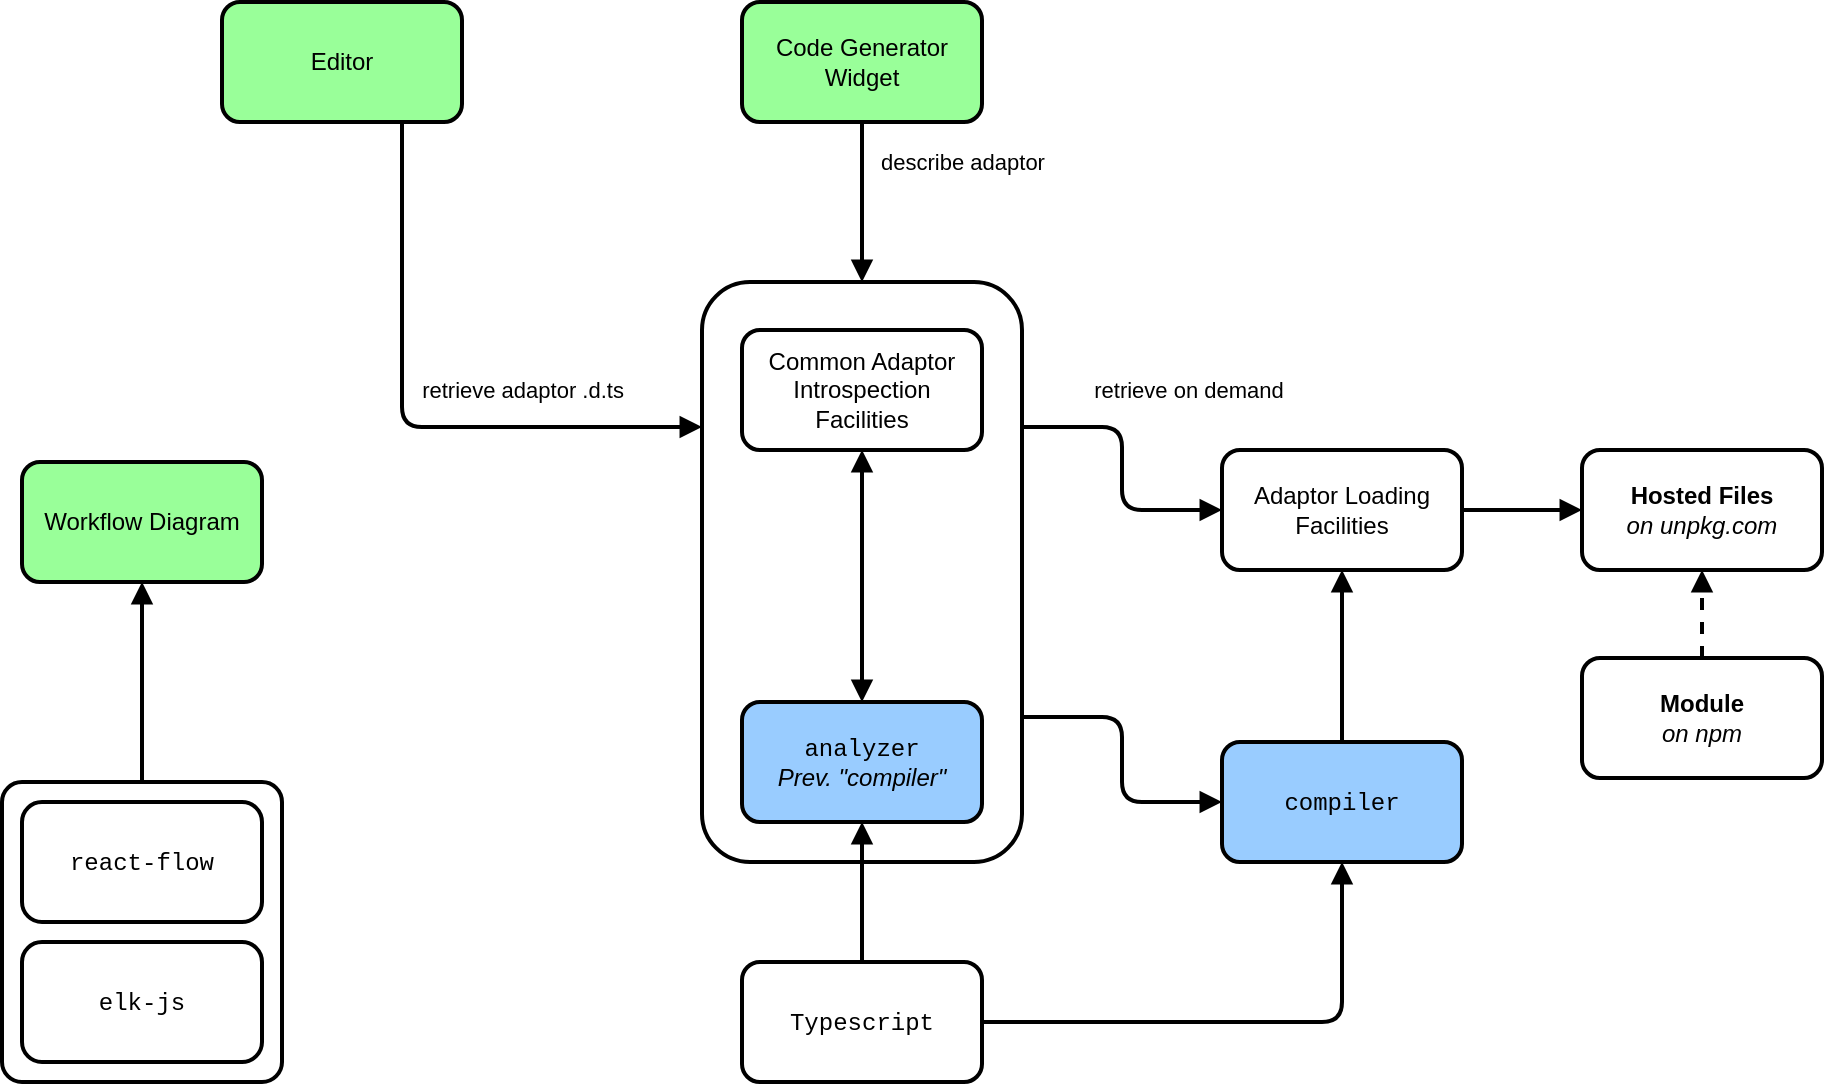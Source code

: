 <mxfile version="20.2.3" type="device"><diagram id="fh_GIy8FCQ72lVYb1kqA" name="Page-1"><mxGraphModel dx="1031" dy="782" grid="1" gridSize="10" guides="1" tooltips="1" connect="1" arrows="1" fold="1" page="1" pageScale="1" pageWidth="1169" pageHeight="827" math="0" shadow="0"><root><mxCell id="0"/><mxCell id="1" parent="0"/><mxCell id="SJq2Oo8TJT1z5VZUzine-26" value="" style="rounded=1;whiteSpace=wrap;html=1;strokeWidth=2;arcSize=20;absoluteArcSize=1;" vertex="1" parent="1"><mxGeometry x="140" y="580" width="140" height="150" as="geometry"/></mxCell><mxCell id="SJq2Oo8TJT1z5VZUzine-21" value="" style="rounded=1;whiteSpace=wrap;html=1;strokeWidth=2;" vertex="1" parent="1"><mxGeometry x="490" y="330" width="160" height="290" as="geometry"/></mxCell><mxCell id="SJq2Oo8TJT1z5VZUzine-19" style="edgeStyle=orthogonalEdgeStyle;rounded=1;orthogonalLoop=1;jettySize=auto;html=1;exitX=0.75;exitY=1;exitDx=0;exitDy=0;entryX=0;entryY=0.25;entryDx=0;entryDy=0;fontFamily=Helvetica;startArrow=none;startFill=0;endArrow=block;endFill=1;strokeWidth=2;" edge="1" parent="1" source="SJq2Oo8TJT1z5VZUzine-1" target="SJq2Oo8TJT1z5VZUzine-21"><mxGeometry relative="1" as="geometry"/></mxCell><mxCell id="SJq2Oo8TJT1z5VZUzine-20" value="retrieve adaptor .d.ts" style="edgeLabel;html=1;align=center;verticalAlign=middle;resizable=0;points=[];fontFamily=Helvetica;" vertex="1" connectable="0" parent="SJq2Oo8TJT1z5VZUzine-19"><mxGeometry x="-0.067" relative="1" as="geometry"><mxPoint x="60" y="-7" as="offset"/></mxGeometry></mxCell><mxCell id="SJq2Oo8TJT1z5VZUzine-1" value="Editor" style="rounded=1;whiteSpace=wrap;html=1;strokeWidth=2;fillColor=#99FF99;" vertex="1" parent="1"><mxGeometry x="250" y="190" width="120" height="60" as="geometry"/></mxCell><mxCell id="SJq2Oo8TJT1z5VZUzine-13" style="edgeStyle=orthogonalEdgeStyle;rounded=1;orthogonalLoop=1;jettySize=auto;html=1;entryX=0.5;entryY=0;entryDx=0;entryDy=0;fontFamily=Helvetica;endArrow=block;endFill=1;strokeWidth=2;" edge="1" parent="1" source="SJq2Oo8TJT1z5VZUzine-2" target="SJq2Oo8TJT1z5VZUzine-21"><mxGeometry relative="1" as="geometry"/></mxCell><mxCell id="SJq2Oo8TJT1z5VZUzine-14" value="describe adaptor" style="edgeLabel;html=1;align=center;verticalAlign=middle;resizable=0;points=[];fontFamily=Helvetica;rotation=0;" vertex="1" connectable="0" parent="SJq2Oo8TJT1z5VZUzine-13"><mxGeometry x="0.303" y="-2" relative="1" as="geometry"><mxPoint x="52" y="-32" as="offset"/></mxGeometry></mxCell><mxCell id="SJq2Oo8TJT1z5VZUzine-2" value="Code Generator Widget" style="rounded=1;whiteSpace=wrap;html=1;strokeWidth=2;fillColor=#99FF99;" vertex="1" parent="1"><mxGeometry x="510" y="190" width="120" height="60" as="geometry"/></mxCell><mxCell id="SJq2Oo8TJT1z5VZUzine-18" value="" style="edgeStyle=orthogonalEdgeStyle;rounded=1;orthogonalLoop=1;jettySize=auto;html=1;fontFamily=Helvetica;startArrow=block;startFill=1;endArrow=none;endFill=0;strokeWidth=2;" edge="1" parent="1" source="SJq2Oo8TJT1z5VZUzine-3" target="SJq2Oo8TJT1z5VZUzine-17"><mxGeometry relative="1" as="geometry"/></mxCell><mxCell id="SJq2Oo8TJT1z5VZUzine-33" style="edgeStyle=orthogonalEdgeStyle;rounded=1;orthogonalLoop=1;jettySize=auto;html=1;entryX=0;entryY=0.5;entryDx=0;entryDy=0;fontFamily=Helvetica;startArrow=none;startFill=0;endArrow=block;endFill=1;strokeWidth=2;exitX=1;exitY=0.75;exitDx=0;exitDy=0;" edge="1" parent="1" source="SJq2Oo8TJT1z5VZUzine-21" target="SJq2Oo8TJT1z5VZUzine-27"><mxGeometry relative="1" as="geometry"/></mxCell><mxCell id="SJq2Oo8TJT1z5VZUzine-3" value="&lt;font face=&quot;Courier New&quot;&gt;analyzer&lt;/font&gt;&lt;br&gt;&lt;i&gt;Prev. &quot;compiler&quot;&lt;/i&gt;" style="rounded=1;whiteSpace=wrap;html=1;strokeWidth=2;fillColor=#99CCFF;" vertex="1" parent="1"><mxGeometry x="510" y="540" width="120" height="60" as="geometry"/></mxCell><mxCell id="SJq2Oo8TJT1z5VZUzine-11" style="edgeStyle=orthogonalEdgeStyle;rounded=1;orthogonalLoop=1;jettySize=auto;html=1;entryX=0.5;entryY=1;entryDx=0;entryDy=0;fontFamily=Helvetica;endArrow=block;endFill=1;strokeWidth=2;dashed=1;" edge="1" parent="1" source="SJq2Oo8TJT1z5VZUzine-4" target="SJq2Oo8TJT1z5VZUzine-5"><mxGeometry relative="1" as="geometry"/></mxCell><mxCell id="SJq2Oo8TJT1z5VZUzine-4" value="&lt;b&gt;Module&lt;/b&gt;&lt;br&gt;&lt;i&gt;on npm&lt;/i&gt;" style="rounded=1;whiteSpace=wrap;html=1;strokeWidth=2;" vertex="1" parent="1"><mxGeometry x="930" y="518" width="120" height="60" as="geometry"/></mxCell><mxCell id="SJq2Oo8TJT1z5VZUzine-5" value="&lt;b&gt;Hosted Files&lt;/b&gt;&lt;br&gt;&lt;i&gt;on unpkg.com&lt;/i&gt;" style="rounded=1;whiteSpace=wrap;html=1;strokeWidth=2;" vertex="1" parent="1"><mxGeometry x="930" y="414" width="120" height="60" as="geometry"/></mxCell><mxCell id="SJq2Oo8TJT1z5VZUzine-9" style="edgeStyle=orthogonalEdgeStyle;rounded=1;orthogonalLoop=1;jettySize=auto;html=1;entryX=0;entryY=0.5;entryDx=0;entryDy=0;fontFamily=Helvetica;endArrow=block;endFill=1;strokeWidth=2;startArrow=none;" edge="1" parent="1" source="SJq2Oo8TJT1z5VZUzine-28" target="SJq2Oo8TJT1z5VZUzine-5"><mxGeometry relative="1" as="geometry"/></mxCell><mxCell id="SJq2Oo8TJT1z5VZUzine-12" style="edgeStyle=orthogonalEdgeStyle;rounded=1;orthogonalLoop=1;jettySize=auto;html=1;entryX=0.5;entryY=0;entryDx=0;entryDy=0;fontFamily=Helvetica;endArrow=block;endFill=1;strokeWidth=2;startArrow=block;startFill=1;" edge="1" parent="1" source="SJq2Oo8TJT1z5VZUzine-8" target="SJq2Oo8TJT1z5VZUzine-3"><mxGeometry relative="1" as="geometry"/></mxCell><mxCell id="SJq2Oo8TJT1z5VZUzine-8" value="Common Adaptor Introspection Facilities" style="rounded=1;whiteSpace=wrap;html=1;strokeWidth=2;" vertex="1" parent="1"><mxGeometry x="510" y="354" width="120" height="60" as="geometry"/></mxCell><mxCell id="SJq2Oo8TJT1z5VZUzine-32" style="edgeStyle=orthogonalEdgeStyle;rounded=1;orthogonalLoop=1;jettySize=auto;html=1;entryX=0.5;entryY=1;entryDx=0;entryDy=0;fontFamily=Helvetica;startArrow=none;startFill=0;endArrow=block;endFill=1;strokeWidth=2;" edge="1" parent="1" source="SJq2Oo8TJT1z5VZUzine-17" target="SJq2Oo8TJT1z5VZUzine-27"><mxGeometry relative="1" as="geometry"/></mxCell><mxCell id="SJq2Oo8TJT1z5VZUzine-17" value="&lt;font face=&quot;Courier New&quot;&gt;Typescript&lt;/font&gt;" style="rounded=1;whiteSpace=wrap;html=1;strokeWidth=2;" vertex="1" parent="1"><mxGeometry x="510" y="670" width="120" height="60" as="geometry"/></mxCell><mxCell id="SJq2Oo8TJT1z5VZUzine-22" value="Workflow Diagram" style="rounded=1;whiteSpace=wrap;html=1;strokeWidth=2;fillColor=#99FF99;" vertex="1" parent="1"><mxGeometry x="150" y="420" width="120" height="60" as="geometry"/></mxCell><mxCell id="SJq2Oo8TJT1z5VZUzine-24" style="edgeStyle=orthogonalEdgeStyle;rounded=1;orthogonalLoop=1;jettySize=auto;html=1;entryX=0.5;entryY=1;entryDx=0;entryDy=0;fontFamily=Helvetica;startArrow=none;startFill=0;endArrow=block;endFill=1;strokeWidth=2;exitX=0.5;exitY=0;exitDx=0;exitDy=0;" edge="1" parent="1" source="SJq2Oo8TJT1z5VZUzine-26" target="SJq2Oo8TJT1z5VZUzine-22"><mxGeometry relative="1" as="geometry"/></mxCell><mxCell id="SJq2Oo8TJT1z5VZUzine-23" value="&lt;font face=&quot;Courier New&quot;&gt;react-flow&lt;/font&gt;" style="rounded=1;whiteSpace=wrap;html=1;strokeWidth=2;absoluteArcSize=1;" vertex="1" parent="1"><mxGeometry x="150" y="590" width="120" height="60" as="geometry"/></mxCell><mxCell id="SJq2Oo8TJT1z5VZUzine-25" value="&lt;font face=&quot;Courier New&quot;&gt;elk-js&lt;/font&gt;" style="rounded=1;whiteSpace=wrap;html=1;strokeWidth=2;absoluteArcSize=1;" vertex="1" parent="1"><mxGeometry x="150" y="660" width="120" height="60" as="geometry"/></mxCell><mxCell id="SJq2Oo8TJT1z5VZUzine-31" style="edgeStyle=orthogonalEdgeStyle;rounded=1;orthogonalLoop=1;jettySize=auto;html=1;exitX=0.5;exitY=0;exitDx=0;exitDy=0;entryX=0.5;entryY=1;entryDx=0;entryDy=0;fontFamily=Helvetica;startArrow=none;startFill=0;endArrow=block;endFill=1;strokeWidth=2;" edge="1" parent="1" source="SJq2Oo8TJT1z5VZUzine-27" target="SJq2Oo8TJT1z5VZUzine-28"><mxGeometry relative="1" as="geometry"/></mxCell><mxCell id="SJq2Oo8TJT1z5VZUzine-27" value="&lt;font face=&quot;Courier New&quot;&gt;compiler&lt;/font&gt;" style="rounded=1;whiteSpace=wrap;html=1;strokeWidth=2;fillColor=#99CCFF;" vertex="1" parent="1"><mxGeometry x="750" y="560" width="120" height="60" as="geometry"/></mxCell><mxCell id="SJq2Oo8TJT1z5VZUzine-28" value="Adaptor Loading Facilities" style="rounded=1;whiteSpace=wrap;html=1;strokeWidth=2;" vertex="1" parent="1"><mxGeometry x="750" y="414" width="120" height="60" as="geometry"/></mxCell><mxCell id="SJq2Oo8TJT1z5VZUzine-29" value="" style="edgeStyle=orthogonalEdgeStyle;rounded=1;orthogonalLoop=1;jettySize=auto;html=1;entryX=0;entryY=0.5;entryDx=0;entryDy=0;fontFamily=Helvetica;endArrow=block;endFill=1;strokeWidth=2;exitX=1;exitY=0.25;exitDx=0;exitDy=0;" edge="1" parent="1" source="SJq2Oo8TJT1z5VZUzine-21" target="SJq2Oo8TJT1z5VZUzine-28"><mxGeometry relative="1" as="geometry"><mxPoint x="680" y="440" as="sourcePoint"/><mxPoint x="930" y="384" as="targetPoint"/></mxGeometry></mxCell><mxCell id="SJq2Oo8TJT1z5VZUzine-30" value="retrieve on demand" style="edgeLabel;html=1;align=center;verticalAlign=middle;resizable=0;points=[];fontFamily=Helvetica;" vertex="1" connectable="0" parent="SJq2Oo8TJT1z5VZUzine-29"><mxGeometry x="-0.138" relative="1" as="geometry"><mxPoint x="33" y="-30" as="offset"/></mxGeometry></mxCell></root></mxGraphModel></diagram></mxfile>